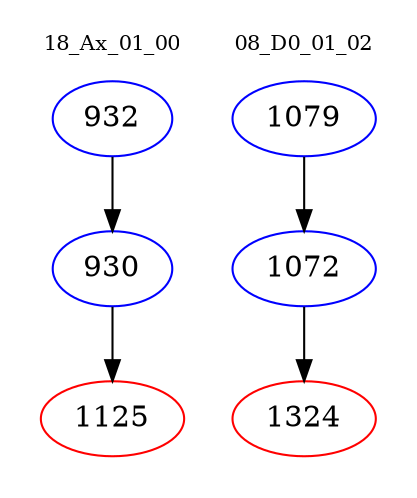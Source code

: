 digraph{
subgraph cluster_0 {
color = white
label = "18_Ax_01_00";
fontsize=10;
T0_932 [label="932", color="blue"]
T0_932 -> T0_930 [color="black"]
T0_930 [label="930", color="blue"]
T0_930 -> T0_1125 [color="black"]
T0_1125 [label="1125", color="red"]
}
subgraph cluster_1 {
color = white
label = "08_D0_01_02";
fontsize=10;
T1_1079 [label="1079", color="blue"]
T1_1079 -> T1_1072 [color="black"]
T1_1072 [label="1072", color="blue"]
T1_1072 -> T1_1324 [color="black"]
T1_1324 [label="1324", color="red"]
}
}
